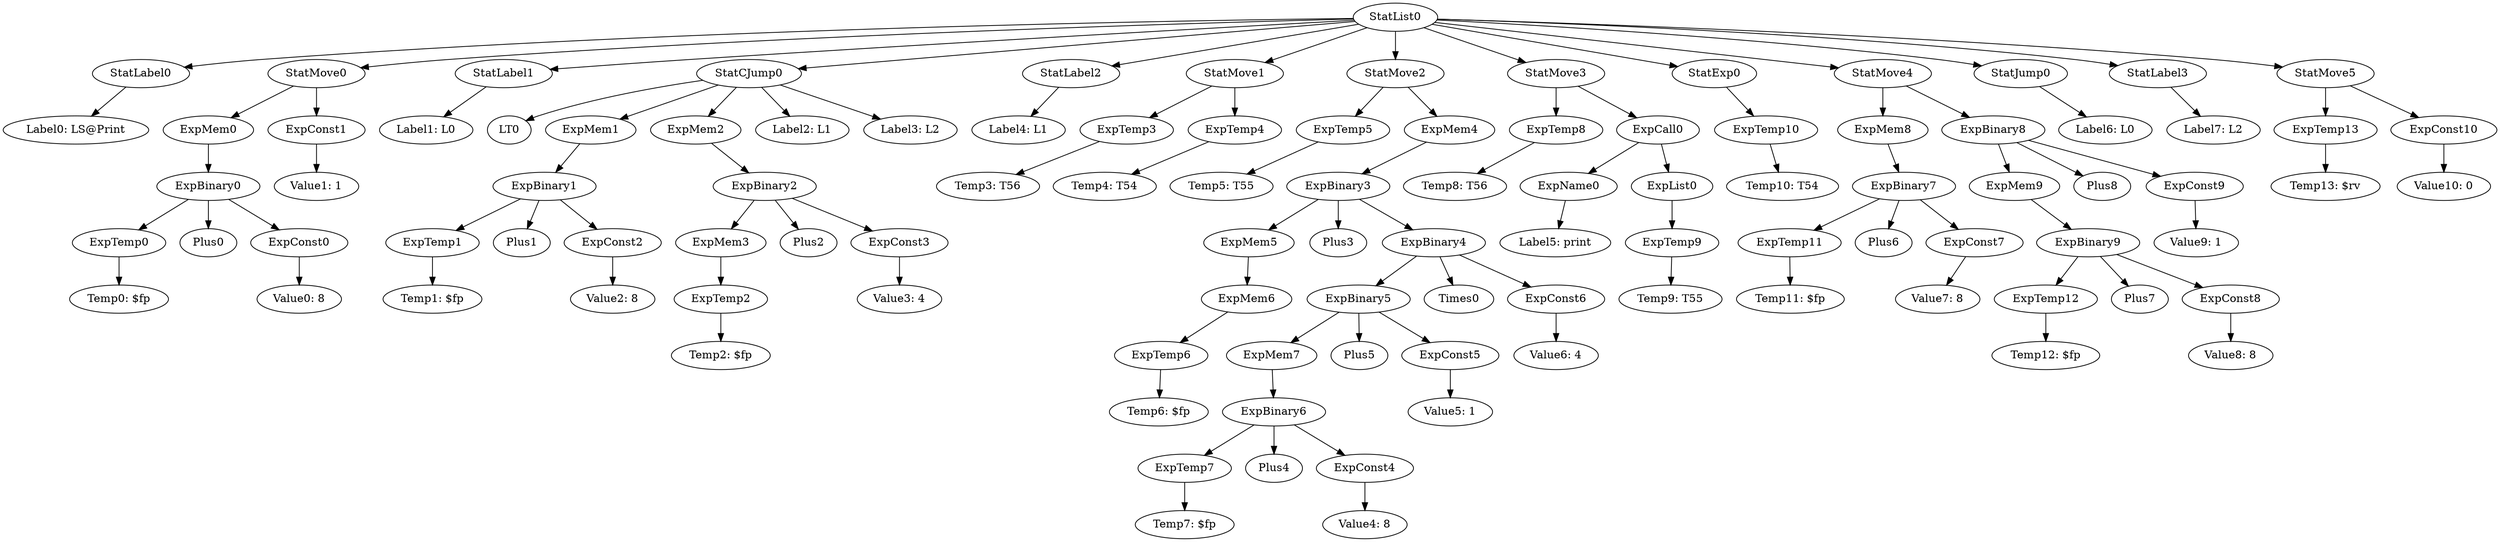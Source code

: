 digraph {
	ordering = out;
	ExpTemp13 -> "Temp13: $rv";
	StatJump0 -> "Label6: L0";
	ExpBinary8 -> ExpMem9;
	ExpBinary8 -> Plus8;
	ExpBinary8 -> ExpConst9;
	ExpConst10 -> "Value10: 0";
	StatMove4 -> ExpMem8;
	StatMove4 -> ExpBinary8;
	ExpMem8 -> ExpBinary7;
	ExpConst7 -> "Value7: 8";
	ExpTemp3 -> "Temp3: T56";
	StatLabel2 -> "Label4: L1";
	ExpTemp2 -> "Temp2: $fp";
	ExpTemp10 -> "Temp10: T54";
	ExpConst3 -> "Value3: 4";
	ExpTemp1 -> "Temp1: $fp";
	ExpTemp5 -> "Temp5: T55";
	ExpBinary0 -> ExpTemp0;
	ExpBinary0 -> Plus0;
	ExpBinary0 -> ExpConst0;
	ExpMem4 -> ExpBinary3;
	StatMove0 -> ExpMem0;
	StatMove0 -> ExpConst1;
	ExpTemp12 -> "Temp12: $fp";
	ExpMem2 -> ExpBinary2;
	StatLabel1 -> "Label1: L0";
	ExpCall0 -> ExpName0;
	ExpCall0 -> ExpList0;
	ExpMem7 -> ExpBinary6;
	StatList0 -> StatLabel0;
	StatList0 -> StatMove0;
	StatList0 -> StatLabel1;
	StatList0 -> StatCJump0;
	StatList0 -> StatLabel2;
	StatList0 -> StatMove1;
	StatList0 -> StatMove2;
	StatList0 -> StatMove3;
	StatList0 -> StatExp0;
	StatList0 -> StatMove4;
	StatList0 -> StatJump0;
	StatList0 -> StatLabel3;
	StatList0 -> StatMove5;
	ExpMem3 -> ExpTemp2;
	ExpBinary1 -> ExpTemp1;
	ExpBinary1 -> Plus1;
	ExpBinary1 -> ExpConst2;
	ExpMem0 -> ExpBinary0;
	ExpBinary6 -> ExpTemp7;
	ExpBinary6 -> Plus4;
	ExpBinary6 -> ExpConst4;
	StatMove1 -> ExpTemp3;
	StatMove1 -> ExpTemp4;
	ExpBinary2 -> ExpMem3;
	ExpBinary2 -> Plus2;
	ExpBinary2 -> ExpConst3;
	StatLabel0 -> "Label0: LS@Print";
	ExpMem5 -> ExpMem6;
	ExpBinary7 -> ExpTemp11;
	ExpBinary7 -> Plus6;
	ExpBinary7 -> ExpConst7;
	ExpTemp8 -> "Temp8: T56";
	ExpConst1 -> "Value1: 1";
	ExpTemp4 -> "Temp4: T54";
	ExpTemp0 -> "Temp0: $fp";
	ExpTemp7 -> "Temp7: $fp";
	StatMove2 -> ExpTemp5;
	StatMove2 -> ExpMem4;
	ExpTemp6 -> "Temp6: $fp";
	ExpMem6 -> ExpTemp6;
	ExpConst2 -> "Value2: 8";
	ExpBinary3 -> ExpMem5;
	ExpBinary3 -> Plus3;
	ExpBinary3 -> ExpBinary4;
	StatMove5 -> ExpTemp13;
	StatMove5 -> ExpConst10;
	ExpConst5 -> "Value5: 1";
	StatLabel3 -> "Label7: L2";
	ExpConst8 -> "Value8: 8";
	ExpConst4 -> "Value4: 8";
	ExpTemp11 -> "Temp11: $fp";
	StatExp0 -> ExpTemp10;
	ExpConst9 -> "Value9: 1";
	ExpBinary5 -> ExpMem7;
	ExpBinary5 -> Plus5;
	ExpBinary5 -> ExpConst5;
	ExpConst0 -> "Value0: 8";
	ExpBinary4 -> ExpBinary5;
	ExpBinary4 -> Times0;
	ExpBinary4 -> ExpConst6;
	ExpMem9 -> ExpBinary9;
	ExpMem1 -> ExpBinary1;
	ExpConst6 -> "Value6: 4";
	StatMove3 -> ExpTemp8;
	StatMove3 -> ExpCall0;
	ExpName0 -> "Label5: print";
	ExpBinary9 -> ExpTemp12;
	ExpBinary9 -> Plus7;
	ExpBinary9 -> ExpConst8;
	ExpTemp9 -> "Temp9: T55";
	StatCJump0 -> LT0;
	StatCJump0 -> ExpMem1;
	StatCJump0 -> ExpMem2;
	StatCJump0 -> "Label2: L1";
	StatCJump0 -> "Label3: L2";
	ExpList0 -> ExpTemp9;
}

